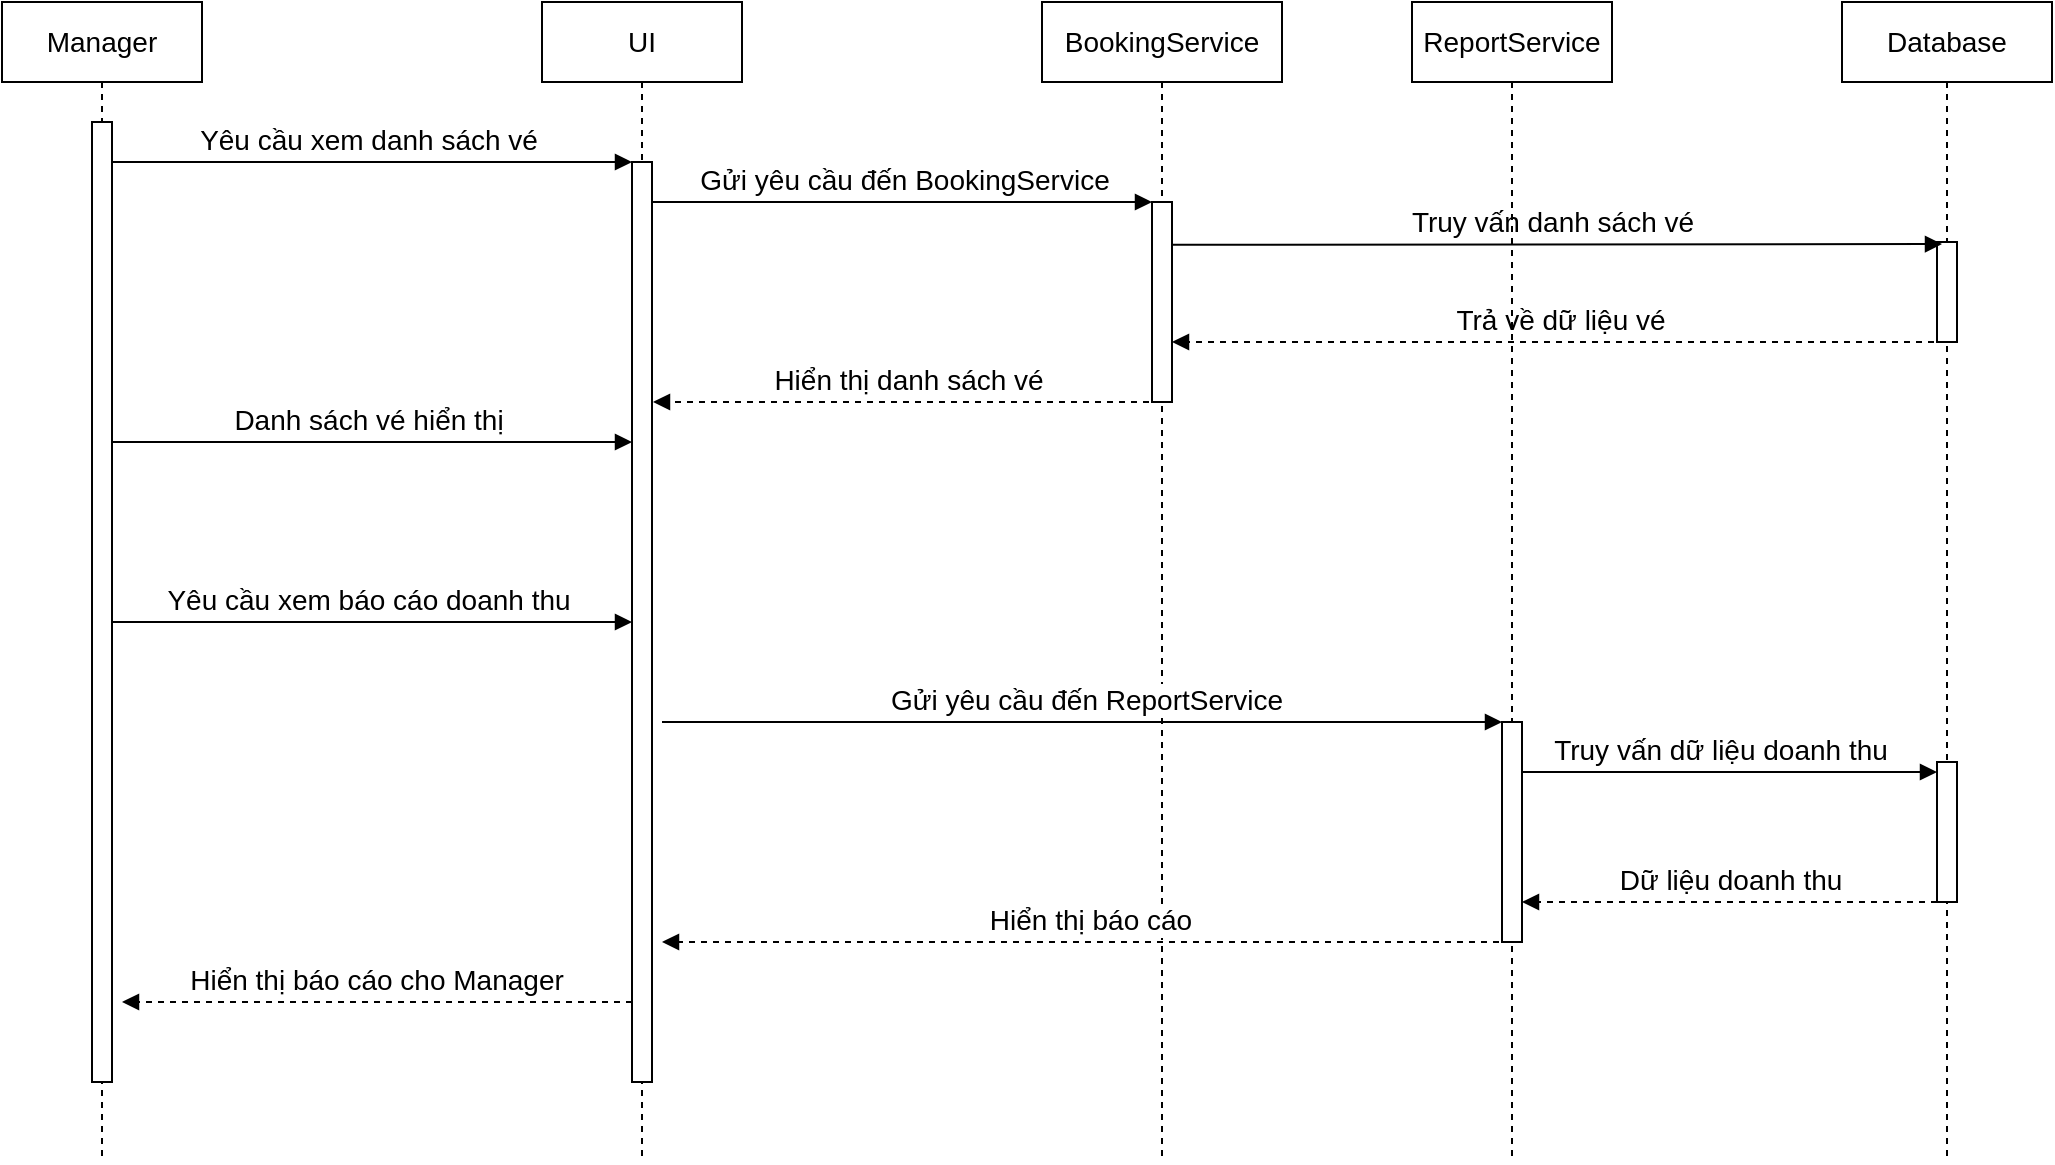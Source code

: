 <mxfile version="26.2.10">
  <diagram name="Trang-1" id="I32VFRBzhrjc_JWmPxNp">
    <mxGraphModel dx="1228" dy="661" grid="1" gridSize="10" guides="1" tooltips="1" connect="1" arrows="1" fold="1" page="1" pageScale="1" pageWidth="900" pageHeight="1600" math="0" shadow="0">
      <root>
        <mxCell id="0" />
        <mxCell id="1" parent="0" />
        <mxCell id="Zwo1GPo9tSrl7qFwVQ2A-1" value="BookingService" style="shape=umlLifeline;perimeter=lifelinePerimeter;whiteSpace=wrap;html=1;container=0;dropTarget=0;collapsible=0;recursiveResize=0;outlineConnect=0;portConstraint=eastwest;newEdgeStyle={&quot;edgeStyle&quot;:&quot;elbowEdgeStyle&quot;,&quot;elbow&quot;:&quot;vertical&quot;,&quot;curved&quot;:0,&quot;rounded&quot;:0};fontSize=14;" vertex="1" parent="1">
          <mxGeometry x="680" y="280" width="120" height="580" as="geometry" />
        </mxCell>
        <mxCell id="Zwo1GPo9tSrl7qFwVQ2A-2" value="Yêu cầu xem danh sách vé" style="html=1;verticalAlign=bottom;endArrow=block;edgeStyle=elbowEdgeStyle;elbow=vertical;curved=0;rounded=0;fontSize=14;" edge="1" parent="1" source="Zwo1GPo9tSrl7qFwVQ2A-23" target="Zwo1GPo9tSrl7qFwVQ2A-28">
          <mxGeometry relative="1" as="geometry">
            <mxPoint x="290" y="360" as="sourcePoint" />
            <Array as="points">
              <mxPoint x="375" y="360" />
            </Array>
            <mxPoint x="470" y="360" as="targetPoint" />
          </mxGeometry>
        </mxCell>
        <mxCell id="Zwo1GPo9tSrl7qFwVQ2A-3" value="Hiển thị danh sách vé" style="html=1;verticalAlign=bottom;endArrow=block;edgeStyle=elbowEdgeStyle;elbow=horizontal;curved=0;rounded=0;fontSize=14;dashed=1;" edge="1" parent="1" source="Zwo1GPo9tSrl7qFwVQ2A-1">
          <mxGeometry x="-0.004" relative="1" as="geometry">
            <mxPoint x="665" y="480" as="sourcePoint" />
            <Array as="points">
              <mxPoint x="575.5" y="480" />
            </Array>
            <mxPoint x="485.5" y="480" as="targetPoint" />
            <mxPoint as="offset" />
          </mxGeometry>
        </mxCell>
        <mxCell id="Zwo1GPo9tSrl7qFwVQ2A-4" value="Gửi yêu cầu đến BookingService" style="html=1;verticalAlign=bottom;endArrow=block;edgeStyle=elbowEdgeStyle;elbow=horizontal;curved=0;rounded=0;fontSize=14;" edge="1" parent="1" source="Zwo1GPo9tSrl7qFwVQ2A-28" target="Zwo1GPo9tSrl7qFwVQ2A-25">
          <mxGeometry x="0.006" relative="1" as="geometry">
            <mxPoint x="490" y="380" as="sourcePoint" />
            <Array as="points">
              <mxPoint x="575" y="380" />
            </Array>
            <mxPoint x="660" y="380" as="targetPoint" />
            <mxPoint as="offset" />
          </mxGeometry>
        </mxCell>
        <mxCell id="Zwo1GPo9tSrl7qFwVQ2A-5" value="Danh sách vé hiển thị" style="html=1;verticalAlign=bottom;endArrow=block;edgeStyle=elbowEdgeStyle;elbow=vertical;curved=0;rounded=0;fontSize=14;" edge="1" parent="1" source="Zwo1GPo9tSrl7qFwVQ2A-23">
          <mxGeometry x="0.004" relative="1" as="geometry">
            <mxPoint x="259.324" y="500" as="sourcePoint" />
            <Array as="points">
              <mxPoint x="375" y="500" />
            </Array>
            <mxPoint x="475" y="500" as="targetPoint" />
            <mxPoint as="offset" />
          </mxGeometry>
        </mxCell>
        <mxCell id="Zwo1GPo9tSrl7qFwVQ2A-13" value="Database" style="shape=umlLifeline;perimeter=lifelinePerimeter;whiteSpace=wrap;html=1;container=0;dropTarget=0;collapsible=0;recursiveResize=0;outlineConnect=0;portConstraint=eastwest;newEdgeStyle={&quot;edgeStyle&quot;:&quot;elbowEdgeStyle&quot;,&quot;elbow&quot;:&quot;vertical&quot;,&quot;curved&quot;:0,&quot;rounded&quot;:0};fontSize=14;" vertex="1" parent="1">
          <mxGeometry x="1080" y="280" width="105" height="580" as="geometry" />
        </mxCell>
        <mxCell id="Zwo1GPo9tSrl7qFwVQ2A-33" value="Trả về dữ liệu vé" style="html=1;verticalAlign=bottom;endArrow=block;edgeStyle=elbowEdgeStyle;elbow=horizontal;curved=0;rounded=0;fontSize=14;dashed=1;" edge="1" parent="Zwo1GPo9tSrl7qFwVQ2A-13">
          <mxGeometry x="-0.001" relative="1" as="geometry">
            <mxPoint x="52" y="170" as="sourcePoint" />
            <Array as="points">
              <mxPoint x="-64.32" y="170" />
            </Array>
            <mxPoint x="-334.996" y="170" as="targetPoint" />
            <mxPoint as="offset" />
          </mxGeometry>
        </mxCell>
        <mxCell id="Zwo1GPo9tSrl7qFwVQ2A-45" value="&lt;span style=&quot;color: rgba(0, 0, 0, 0); font-family: monospace; font-size: 0px; text-align: start;&quot;&gt;%3CmxGraphModel%3E%3Croot%3E%3CmxCell%20id%3D%220%22%2F%3E%3CmxCell%20id%3D%221%22%20parent%3D%220%22%2F%3E%3CmxCell%20id%3D%222%22%20value%3D%22Y%C3%AAu%20c%E1%BA%A7u%20xem%20danh%20s%C3%A1ch%20v%C3%A9%22%20style%3D%22html%3D1%3BverticalAlign%3Dbottom%3BendArrow%3Dblock%3BedgeStyle%3DelbowEdgeStyle%3Belbow%3Dvertical%3Bcurved%3D0%3Brounded%3D0%3BfontSize%3D14%3B%22%20edge%3D%221%22%20parent%3D%221%22%3E%3CmxGeometry%20relative%3D%221%22%20as%3D%22geometry%22%3E%3CmxPoint%20x%3D%22259%22%20y%3D%22360%22%20as%3D%22sourcePoint%22%2F%3E%3CArray%20as%3D%22points%22%3E%3CmxPoint%20x%3D%22375%22%20y%3D%22360%22%2F%3E%3C%2FArray%3E%3CmxPoint%20x%3D%22475%22%20y%3D%22360%22%20as%3D%22targetPoint%22%2F%3E%3C%2FmxGeometry%3E%3C%2FmxCell%3E%3CmxCell%20id%3D%223%22%20value%3D%22Hi%E1%BB%83n%20th%E1%BB%8B%20danh%20s%C3%A1ch%20v%C3%A9%22%20style%3D%22html%3D1%3BverticalAlign%3Dbottom%3BendArrow%3Dblock%3BedgeStyle%3DelbowEdgeStyle%3Belbow%3Dhorizontal%3Bcurved%3D0%3Brounded%3D0%3BfontSize%3D14%3Bdashed%3D1%3B%22%20edge%3D%221%22%20parent%3D%221%22%3E%3CmxGeometry%20x%3D%22-0.004%22%20relative%3D%221%22%20as%3D%22geometry%22%3E%3CmxPoint%20x%3D%22665%22%20y%3D%22480%22%20as%3D%22sourcePoint%22%2F%3E%3CArray%20as%3D%22points%22%3E%3CmxPoint%20x%3D%22575.5%22%20y%3D%22480%22%2F%3E%3C%2FArray%3E%3CmxPoint%20x%3D%22485.5%22%20y%3D%22480%22%20as%3D%22targetPoint%22%2F%3E%3CmxPoint%20as%3D%22offset%22%2F%3E%3C%2FmxGeometry%3E%3C%2FmxCell%3E%3CmxCell%20id%3D%224%22%20value%3D%22G%E1%BB%ADi%20y%C3%AAu%20c%E1%BA%A7u%20%C4%91%E1%BA%BFn%20BookingService%22%20style%3D%22html%3D1%3BverticalAlign%3Dbottom%3BendArrow%3Dblock%3BedgeStyle%3DelbowEdgeStyle%3Belbow%3Dhorizontal%3Bcurved%3D0%3Brounded%3D0%3BfontSize%3D14%3B%22%20edge%3D%221%22%20target%3D%227%22%20parent%3D%221%22%3E%3CmxGeometry%20x%3D%220.006%22%20relative%3D%221%22%20as%3D%22geometry%22%3E%3CmxPoint%20x%3D%22485%22%20y%3D%22380%22%20as%3D%22sourcePoint%22%2F%3E%3CArray%20as%3D%22points%22%3E%3CmxPoint%20x%3D%22575%22%20y%3D%22380%22%2F%3E%3C%2FArray%3E%3CmxPoint%20x%3D%22660%22%20y%3D%22380%22%20as%3D%22targetPoint%22%2F%3E%3CmxPoint%20as%3D%22offset%22%2F%3E%3C%2FmxGeometry%3E%3C%2FmxCell%3E%3CmxCell%20id%3D%225%22%20value%3D%22Danh%20s%C3%A1ch%20v%C3%A9%20hi%E1%BB%83n%20th%E1%BB%8B%22%20style%3D%22html%3D1%3BverticalAlign%3Dbottom%3BendArrow%3Dblock%3BedgeStyle%3DelbowEdgeStyle%3Belbow%3Dvertical%3Bcurved%3D0%3Brounded%3D0%3BfontSize%3D14%3B%22%20edge%3D%221%22%20parent%3D%221%22%3E%3CmxGeometry%20x%3D%220.004%22%20relative%3D%221%22%20as%3D%22geometry%22%3E%3CmxPoint%20x%3D%22259.324%22%20y%3D%22500%22%20as%3D%22sourcePoint%22%2F%3E%3CArray%20as%3D%22points%22%3E%3CmxPoint%20x%3D%22375%22%20y%3D%22500%22%2F%3E%3C%2FArray%3E%3CmxPoint%20x%3D%22475%22%20y%3D%22500%22%20as%3D%22targetPoint%22%2F%3E%3CmxPoint%20as%3D%22offset%22%2F%3E%3C%2FmxGeometry%3E%3C%2FmxCell%3E%3CmxCell%20id%3D%226%22%20value%3D%22%22%20style%3D%22html%3D1%3Bpoints%3D%5B%5D%3Bperimeter%3DorthogonalPerimeter%3BoutlineConnect%3D0%3BtargetShapes%3DumlLifeline%3BportConstraint%3Deastwest%3BnewEdgeStyle%3D%7B%26quot%3BedgeStyle%26quot%3B%3A%26quot%3BelbowEdgeStyle%26quot%3B%2C%26quot%3Belbow%26quot%3B%3A%26quot%3Bvertical%26quot%3B%2C%26quot%3Bcurved%26quot%3B%3A0%2C%26quot%3Brounded%26quot%3B%3A0%7D%3B%22%20vertex%3D%221%22%20parent%3D%221%22%3E%3CmxGeometry%20x%3D%22840%22%20y%3D%22500%22%20width%3D%2210%22%20height%3D%2250%22%20as%3D%22geometry%22%2F%3E%3C%2FmxCell%3E%3CmxCell%20id%3D%227%22%20value%3D%22%22%20style%3D%22html%3D1%3Bpoints%3D%5B%5D%3Bperimeter%3DorthogonalPerimeter%3BoutlineConnect%3D0%3BtargetShapes%3DumlLifeline%3BportConstraint%3Deastwest%3BnewEdgeStyle%3D%7B%26quot%3BedgeStyle%26quot%3B%3A%26quot%3BelbowEdgeStyle%26quot%3B%2C%26quot%3Belbow%26quot%3B%3A%26quot%3Bvertical%26quot%3B%2C%26quot%3Bcurved%26quot%3B%3A0%2C%26quot%3Brounded%26quot%3B%3A0%7D%3B%22%20vertex%3D%221%22%20parent%3D%221%22%3E%3CmxGeometry%20x%3D%22665%22%20y%3D%22380%22%20width%3D%2210%22%20height%3D%2270%22%20as%3D%22geometry%22%2F%3E%3C%2FmxCell%3E%3CmxCell%20id%3D%228%22%20value%3D%22Truy%20v%E1%BA%A5n%20danh%20s%C3%A1ch%20v%C3%A9%22%20style%3D%22html%3D1%3BverticalAlign%3Dbottom%3BendArrow%3Dblock%3BedgeStyle%3DelbowEdgeStyle%3Belbow%3Dvertical%3Bcurved%3D0%3Brounded%3D0%3BfontSize%3D14%3B%22%20edge%3D%221%22%20parent%3D%221%22%3E%3CmxGeometry%20x%3D%220.001%22%20relative%3D%221%22%20as%3D%22geometry%22%3E%3CmxPoint%20x%3D%22684%22%20y%3D%22395%22%20as%3D%22sourcePoint%22%2F%3E%3CArray%20as%3D%22points%22%3E%3CmxPoint%20x%3D%22800%22%20y%3D%22395%22%2F%3E%3C%2FArray%3E%3CmxPoint%20x%3D%221027%22%20y%3D%22395%22%20as%3D%22targetPoint%22%2F%3E%3CmxPoint%20as%3D%22offset%22%2F%3E%3C%2FmxGeometry%3E%3C%2FmxCell%3E%3CmxCell%20id%3D%229%22%20value%3D%22Tr%E1%BA%A3%20v%E1%BB%81%20d%E1%BB%AF%20li%E1%BB%87u%20v%C3%A9%22%20style%3D%22html%3D1%3BverticalAlign%3Dbottom%3BendArrow%3Dblock%3BedgeStyle%3DelbowEdgeStyle%3Belbow%3Dhorizontal%3Bcurved%3D0%3Brounded%3D0%3BfontSize%3D14%3Bdashed%3D1%3B%22%20edge%3D%221%22%20parent%3D%221%22%3E%3CmxGeometry%20x%3D%22-0.001%22%20relative%3D%221%22%20as%3D%22geometry%22%3E%3CmxPoint%20x%3D%221029.5%22%20y%3D%22460%22%20as%3D%22sourcePoint%22%2F%3E%3CArray%20as%3D%22points%22%3E%3CmxPoint%20x%3D%22940%22%20y%3D%22460%22%2F%3E%3C%2FArray%3E%3CmxPoint%20x%3D%22669%22%20y%3D%22460%22%20as%3D%22targetPoint%22%2F%3E%3CmxPoint%20as%3D%22offset%22%2F%3E%3C%2FmxGeometry%3E%3C%2FmxCell%3E%3C%2Froot%3E%3C%2FmxGraphModel%3E&lt;/span&gt;" style="html=1;points=[];perimeter=orthogonalPerimeter;outlineConnect=0;targetShapes=umlLifeline;portConstraint=eastwest;newEdgeStyle={&quot;edgeStyle&quot;:&quot;elbowEdgeStyle&quot;,&quot;elbow&quot;:&quot;vertical&quot;,&quot;curved&quot;:0,&quot;rounded&quot;:0};" vertex="1" parent="Zwo1GPo9tSrl7qFwVQ2A-13">
          <mxGeometry x="47.5" y="120" width="10" height="50" as="geometry" />
        </mxCell>
        <mxCell id="Zwo1GPo9tSrl7qFwVQ2A-47" value="&lt;span style=&quot;color: rgba(0, 0, 0, 0); font-family: monospace; font-size: 0px; text-align: start;&quot;&gt;%3CmxGraphModel%3E%3Croot%3E%3CmxCell%20id%3D%220%22%2F%3E%3CmxCell%20id%3D%221%22%20parent%3D%220%22%2F%3E%3CmxCell%20id%3D%222%22%20value%3D%22Y%C3%AAu%20c%E1%BA%A7u%20xem%20danh%20s%C3%A1ch%20v%C3%A9%22%20style%3D%22html%3D1%3BverticalAlign%3Dbottom%3BendArrow%3Dblock%3BedgeStyle%3DelbowEdgeStyle%3Belbow%3Dvertical%3Bcurved%3D0%3Brounded%3D0%3BfontSize%3D14%3B%22%20edge%3D%221%22%20parent%3D%221%22%3E%3CmxGeometry%20relative%3D%221%22%20as%3D%22geometry%22%3E%3CmxPoint%20x%3D%22259%22%20y%3D%22360%22%20as%3D%22sourcePoint%22%2F%3E%3CArray%20as%3D%22points%22%3E%3CmxPoint%20x%3D%22375%22%20y%3D%22360%22%2F%3E%3C%2FArray%3E%3CmxPoint%20x%3D%22475%22%20y%3D%22360%22%20as%3D%22targetPoint%22%2F%3E%3C%2FmxGeometry%3E%3C%2FmxCell%3E%3CmxCell%20id%3D%223%22%20value%3D%22Hi%E1%BB%83n%20th%E1%BB%8B%20danh%20s%C3%A1ch%20v%C3%A9%22%20style%3D%22html%3D1%3BverticalAlign%3Dbottom%3BendArrow%3Dblock%3BedgeStyle%3DelbowEdgeStyle%3Belbow%3Dhorizontal%3Bcurved%3D0%3Brounded%3D0%3BfontSize%3D14%3Bdashed%3D1%3B%22%20edge%3D%221%22%20parent%3D%221%22%3E%3CmxGeometry%20x%3D%22-0.004%22%20relative%3D%221%22%20as%3D%22geometry%22%3E%3CmxPoint%20x%3D%22665%22%20y%3D%22480%22%20as%3D%22sourcePoint%22%2F%3E%3CArray%20as%3D%22points%22%3E%3CmxPoint%20x%3D%22575.5%22%20y%3D%22480%22%2F%3E%3C%2FArray%3E%3CmxPoint%20x%3D%22485.5%22%20y%3D%22480%22%20as%3D%22targetPoint%22%2F%3E%3CmxPoint%20as%3D%22offset%22%2F%3E%3C%2FmxGeometry%3E%3C%2FmxCell%3E%3CmxCell%20id%3D%224%22%20value%3D%22G%E1%BB%ADi%20y%C3%AAu%20c%E1%BA%A7u%20%C4%91%E1%BA%BFn%20BookingService%22%20style%3D%22html%3D1%3BverticalAlign%3Dbottom%3BendArrow%3Dblock%3BedgeStyle%3DelbowEdgeStyle%3Belbow%3Dhorizontal%3Bcurved%3D0%3Brounded%3D0%3BfontSize%3D14%3B%22%20edge%3D%221%22%20target%3D%227%22%20parent%3D%221%22%3E%3CmxGeometry%20x%3D%220.006%22%20relative%3D%221%22%20as%3D%22geometry%22%3E%3CmxPoint%20x%3D%22485%22%20y%3D%22380%22%20as%3D%22sourcePoint%22%2F%3E%3CArray%20as%3D%22points%22%3E%3CmxPoint%20x%3D%22575%22%20y%3D%22380%22%2F%3E%3C%2FArray%3E%3CmxPoint%20x%3D%22660%22%20y%3D%22380%22%20as%3D%22targetPoint%22%2F%3E%3CmxPoint%20as%3D%22offset%22%2F%3E%3C%2FmxGeometry%3E%3C%2FmxCell%3E%3CmxCell%20id%3D%225%22%20value%3D%22Danh%20s%C3%A1ch%20v%C3%A9%20hi%E1%BB%83n%20th%E1%BB%8B%22%20style%3D%22html%3D1%3BverticalAlign%3Dbottom%3BendArrow%3Dblock%3BedgeStyle%3DelbowEdgeStyle%3Belbow%3Dvertical%3Bcurved%3D0%3Brounded%3D0%3BfontSize%3D14%3B%22%20edge%3D%221%22%20parent%3D%221%22%3E%3CmxGeometry%20x%3D%220.004%22%20relative%3D%221%22%20as%3D%22geometry%22%3E%3CmxPoint%20x%3D%22259.324%22%20y%3D%22500%22%20as%3D%22sourcePoint%22%2F%3E%3CArray%20as%3D%22points%22%3E%3CmxPoint%20x%3D%22375%22%20y%3D%22500%22%2F%3E%3C%2FArray%3E%3CmxPoint%20x%3D%22475%22%20y%3D%22500%22%20as%3D%22targetPoint%22%2F%3E%3CmxPoint%20as%3D%22offset%22%2F%3E%3C%2FmxGeometry%3E%3C%2FmxCell%3E%3CmxCell%20id%3D%226%22%20value%3D%22%22%20style%3D%22html%3D1%3Bpoints%3D%5B%5D%3Bperimeter%3DorthogonalPerimeter%3BoutlineConnect%3D0%3BtargetShapes%3DumlLifeline%3BportConstraint%3Deastwest%3BnewEdgeStyle%3D%7B%26quot%3BedgeStyle%26quot%3B%3A%26quot%3BelbowEdgeStyle%26quot%3B%2C%26quot%3Belbow%26quot%3B%3A%26quot%3Bvertical%26quot%3B%2C%26quot%3Bcurved%26quot%3B%3A0%2C%26quot%3Brounded%26quot%3B%3A0%7D%3B%22%20vertex%3D%221%22%20parent%3D%221%22%3E%3CmxGeometry%20x%3D%22840%22%20y%3D%22500%22%20width%3D%2210%22%20height%3D%2250%22%20as%3D%22geometry%22%2F%3E%3C%2FmxCell%3E%3CmxCell%20id%3D%227%22%20value%3D%22%22%20style%3D%22html%3D1%3Bpoints%3D%5B%5D%3Bperimeter%3DorthogonalPerimeter%3BoutlineConnect%3D0%3BtargetShapes%3DumlLifeline%3BportConstraint%3Deastwest%3BnewEdgeStyle%3D%7B%26quot%3BedgeStyle%26quot%3B%3A%26quot%3BelbowEdgeStyle%26quot%3B%2C%26quot%3Belbow%26quot%3B%3A%26quot%3Bvertical%26quot%3B%2C%26quot%3Bcurved%26quot%3B%3A0%2C%26quot%3Brounded%26quot%3B%3A0%7D%3B%22%20vertex%3D%221%22%20parent%3D%221%22%3E%3CmxGeometry%20x%3D%22665%22%20y%3D%22380%22%20width%3D%2210%22%20height%3D%2270%22%20as%3D%22geometry%22%2F%3E%3C%2FmxCell%3E%3CmxCell%20id%3D%228%22%20value%3D%22Truy%20v%E1%BA%A5n%20danh%20s%C3%A1ch%20v%C3%A9%22%20style%3D%22html%3D1%3BverticalAlign%3Dbottom%3BendArrow%3Dblock%3BedgeStyle%3DelbowEdgeStyle%3Belbow%3Dvertical%3Bcurved%3D0%3Brounded%3D0%3BfontSize%3D14%3B%22%20edge%3D%221%22%20parent%3D%221%22%3E%3CmxGeometry%20x%3D%220.001%22%20relative%3D%221%22%20as%3D%22geometry%22%3E%3CmxPoint%20x%3D%22684%22%20y%3D%22395%22%20as%3D%22sourcePoint%22%2F%3E%3CArray%20as%3D%22points%22%3E%3CmxPoint%20x%3D%22800%22%20y%3D%22395%22%2F%3E%3C%2FArray%3E%3CmxPoint%20x%3D%221027%22%20y%3D%22395%22%20as%3D%22targetPoint%22%2F%3E%3CmxPoint%20as%3D%22offset%22%2F%3E%3C%2FmxGeometry%3E%3C%2FmxCell%3E%3CmxCell%20id%3D%229%22%20value%3D%22Tr%E1%BA%A3%20v%E1%BB%81%20d%E1%BB%AF%20li%E1%BB%87u%20v%C3%A9%22%20style%3D%22html%3D1%3BverticalAlign%3Dbottom%3BendArrow%3Dblock%3BedgeStyle%3DelbowEdgeStyle%3Belbow%3Dhorizontal%3Bcurved%3D0%3Brounded%3D0%3BfontSize%3D14%3Bdashed%3D1%3B%22%20edge%3D%221%22%20parent%3D%221%22%3E%3CmxGeometry%20x%3D%22-0.001%22%20relative%3D%221%22%20as%3D%22geometry%22%3E%3CmxPoint%20x%3D%221029.5%22%20y%3D%22460%22%20as%3D%22sourcePoint%22%2F%3E%3CArray%20as%3D%22points%22%3E%3CmxPoint%20x%3D%22940%22%20y%3D%22460%22%2F%3E%3C%2FArray%3E%3CmxPoint%20x%3D%22669%22%20y%3D%22460%22%20as%3D%22targetPoint%22%2F%3E%3CmxPoint%20as%3D%22offset%22%2F%3E%3C%2FmxGeometry%3E%3C%2FmxCell%3E%3C%2Froot%3E%3C%2FmxGraphModel%3E&lt;/span&gt;" style="html=1;points=[];perimeter=orthogonalPerimeter;outlineConnect=0;targetShapes=umlLifeline;portConstraint=eastwest;newEdgeStyle={&quot;edgeStyle&quot;:&quot;elbowEdgeStyle&quot;,&quot;elbow&quot;:&quot;vertical&quot;,&quot;curved&quot;:0,&quot;rounded&quot;:0};" vertex="1" parent="Zwo1GPo9tSrl7qFwVQ2A-13">
          <mxGeometry x="47.5" y="380" width="10" height="70" as="geometry" />
        </mxCell>
        <mxCell id="Zwo1GPo9tSrl7qFwVQ2A-27" value="UI" style="shape=umlLifeline;perimeter=lifelinePerimeter;whiteSpace=wrap;html=1;container=0;dropTarget=0;collapsible=0;recursiveResize=0;outlineConnect=0;portConstraint=eastwest;newEdgeStyle={&quot;edgeStyle&quot;:&quot;elbowEdgeStyle&quot;,&quot;elbow&quot;:&quot;vertical&quot;,&quot;curved&quot;:0,&quot;rounded&quot;:0};fontSize=14;" vertex="1" parent="1">
          <mxGeometry x="430" y="280" width="100" height="580" as="geometry" />
        </mxCell>
        <mxCell id="Zwo1GPo9tSrl7qFwVQ2A-28" value="" style="html=1;points=[];perimeter=orthogonalPerimeter;outlineConnect=0;targetShapes=umlLifeline;portConstraint=eastwest;newEdgeStyle={&quot;edgeStyle&quot;:&quot;elbowEdgeStyle&quot;,&quot;elbow&quot;:&quot;vertical&quot;,&quot;curved&quot;:0,&quot;rounded&quot;:0};" vertex="1" parent="Zwo1GPo9tSrl7qFwVQ2A-27">
          <mxGeometry x="45" y="80" width="10" height="460" as="geometry" />
        </mxCell>
        <mxCell id="Zwo1GPo9tSrl7qFwVQ2A-32" value="Truy vấn danh sách vé" style="html=1;verticalAlign=bottom;endArrow=block;edgeStyle=elbowEdgeStyle;elbow=vertical;curved=0;rounded=0;fontSize=14;exitX=0.5;exitY=0.214;exitDx=0;exitDy=0;exitPerimeter=0;entryX=0.25;entryY=0.02;entryDx=0;entryDy=0;entryPerimeter=0;" edge="1" parent="1" source="Zwo1GPo9tSrl7qFwVQ2A-25" target="Zwo1GPo9tSrl7qFwVQ2A-45">
          <mxGeometry x="0.002" relative="1" as="geometry">
            <mxPoint x="754" y="395" as="sourcePoint" />
            <Array as="points" />
            <mxPoint x="1120" y="401" as="targetPoint" />
            <mxPoint as="offset" />
          </mxGeometry>
        </mxCell>
        <mxCell id="Zwo1GPo9tSrl7qFwVQ2A-34" value="Yêu cầu xem báo cáo doanh thu" style="html=1;verticalAlign=bottom;endArrow=block;edgeStyle=elbowEdgeStyle;elbow=vertical;curved=0;rounded=0;fontSize=14;" edge="1" parent="1" source="Zwo1GPo9tSrl7qFwVQ2A-23" target="Zwo1GPo9tSrl7qFwVQ2A-28">
          <mxGeometry relative="1" as="geometry">
            <mxPoint x="270" y="630" as="sourcePoint" />
            <Array as="points" />
            <mxPoint x="460" y="630" as="targetPoint" />
          </mxGeometry>
        </mxCell>
        <mxCell id="Zwo1GPo9tSrl7qFwVQ2A-35" value="Hiển thị báo cáo" style="html=1;verticalAlign=bottom;endArrow=block;edgeStyle=elbowEdgeStyle;elbow=horizontal;curved=0;rounded=0;fontSize=14;dashed=1;" edge="1" parent="1" source="Zwo1GPo9tSrl7qFwVQ2A-7">
          <mxGeometry x="-0.008" relative="1" as="geometry">
            <mxPoint x="676" y="750" as="sourcePoint" />
            <Array as="points">
              <mxPoint x="586.5" y="750" />
            </Array>
            <mxPoint x="490" y="750" as="targetPoint" />
            <mxPoint as="offset" />
          </mxGeometry>
        </mxCell>
        <mxCell id="Zwo1GPo9tSrl7qFwVQ2A-36" value="Gửi yêu cầu đến ReportService" style="html=1;verticalAlign=bottom;endArrow=block;edgeStyle=elbowEdgeStyle;elbow=horizontal;curved=0;rounded=0;fontSize=14;" edge="1" parent="1">
          <mxGeometry x="0.006" relative="1" as="geometry">
            <mxPoint x="490" y="640" as="sourcePoint" />
            <Array as="points">
              <mxPoint x="586" y="640" />
            </Array>
            <mxPoint x="910" y="640" as="targetPoint" />
            <mxPoint as="offset" />
          </mxGeometry>
        </mxCell>
        <mxCell id="Zwo1GPo9tSrl7qFwVQ2A-37" value="Hiển thị báo cáo cho Manager" style="html=1;verticalAlign=bottom;endArrow=block;edgeStyle=elbowEdgeStyle;elbow=vertical;curved=0;rounded=0;fontSize=14;dashed=1;" edge="1" parent="1">
          <mxGeometry x="0.004" relative="1" as="geometry">
            <mxPoint x="475" y="780" as="sourcePoint" />
            <Array as="points">
              <mxPoint x="386" y="780" />
            </Array>
            <mxPoint x="220" y="780" as="targetPoint" />
            <mxPoint as="offset" />
          </mxGeometry>
        </mxCell>
        <mxCell id="Zwo1GPo9tSrl7qFwVQ2A-40" value="Truy vấn dữ liệu doanh thu" style="html=1;verticalAlign=bottom;endArrow=block;edgeStyle=elbowEdgeStyle;elbow=vertical;curved=0;rounded=0;fontSize=14;" edge="1" parent="1" target="Zwo1GPo9tSrl7qFwVQ2A-47">
          <mxGeometry x="0.002" relative="1" as="geometry">
            <mxPoint x="910" y="665" as="sourcePoint" />
            <Array as="points" />
            <mxPoint x="1108" y="665" as="targetPoint" />
            <mxPoint as="offset" />
          </mxGeometry>
        </mxCell>
        <mxCell id="Zwo1GPo9tSrl7qFwVQ2A-41" value="Dữ liệu doanh thu" style="html=1;verticalAlign=bottom;endArrow=block;edgeStyle=elbowEdgeStyle;elbow=horizontal;curved=0;rounded=0;fontSize=14;dashed=1;" edge="1" parent="1" source="Zwo1GPo9tSrl7qFwVQ2A-47">
          <mxGeometry x="-0.001" relative="1" as="geometry">
            <mxPoint x="1110.5" y="730" as="sourcePoint" />
            <Array as="points">
              <mxPoint x="1021" y="730" />
            </Array>
            <mxPoint x="920" y="730" as="targetPoint" />
            <mxPoint as="offset" />
          </mxGeometry>
        </mxCell>
        <mxCell id="Zwo1GPo9tSrl7qFwVQ2A-23" value="Manager" style="shape=umlLifeline;perimeter=lifelinePerimeter;whiteSpace=wrap;html=1;container=0;dropTarget=0;collapsible=0;recursiveResize=0;outlineConnect=0;portConstraint=eastwest;newEdgeStyle={&quot;edgeStyle&quot;:&quot;elbowEdgeStyle&quot;,&quot;elbow&quot;:&quot;vertical&quot;,&quot;curved&quot;:0,&quot;rounded&quot;:0};fontSize=14;" vertex="1" parent="1">
          <mxGeometry x="160" y="280" width="100" height="580" as="geometry" />
        </mxCell>
        <mxCell id="Zwo1GPo9tSrl7qFwVQ2A-24" value="" style="html=1;points=[];perimeter=orthogonalPerimeter;outlineConnect=0;targetShapes=umlLifeline;portConstraint=eastwest;newEdgeStyle={&quot;edgeStyle&quot;:&quot;elbowEdgeStyle&quot;,&quot;elbow&quot;:&quot;vertical&quot;,&quot;curved&quot;:0,&quot;rounded&quot;:0};" vertex="1" parent="Zwo1GPo9tSrl7qFwVQ2A-23">
          <mxGeometry x="45" y="60" width="10" height="480" as="geometry" />
        </mxCell>
        <mxCell id="Zwo1GPo9tSrl7qFwVQ2A-25" value="&lt;span style=&quot;color: rgba(0, 0, 0, 0); font-family: monospace; font-size: 0px; text-align: start;&quot;&gt;%3CmxGraphModel%3E%3Croot%3E%3CmxCell%20id%3D%220%22%2F%3E%3CmxCell%20id%3D%221%22%20parent%3D%220%22%2F%3E%3CmxCell%20id%3D%222%22%20value%3D%22Y%C3%AAu%20c%E1%BA%A7u%20xem%20danh%20s%C3%A1ch%20v%C3%A9%22%20style%3D%22html%3D1%3BverticalAlign%3Dbottom%3BendArrow%3Dblock%3BedgeStyle%3DelbowEdgeStyle%3Belbow%3Dvertical%3Bcurved%3D0%3Brounded%3D0%3BfontSize%3D14%3B%22%20edge%3D%221%22%20parent%3D%221%22%3E%3CmxGeometry%20relative%3D%221%22%20as%3D%22geometry%22%3E%3CmxPoint%20x%3D%22259%22%20y%3D%22360%22%20as%3D%22sourcePoint%22%2F%3E%3CArray%20as%3D%22points%22%3E%3CmxPoint%20x%3D%22375%22%20y%3D%22360%22%2F%3E%3C%2FArray%3E%3CmxPoint%20x%3D%22475%22%20y%3D%22360%22%20as%3D%22targetPoint%22%2F%3E%3C%2FmxGeometry%3E%3C%2FmxCell%3E%3CmxCell%20id%3D%223%22%20value%3D%22Hi%E1%BB%83n%20th%E1%BB%8B%20danh%20s%C3%A1ch%20v%C3%A9%22%20style%3D%22html%3D1%3BverticalAlign%3Dbottom%3BendArrow%3Dblock%3BedgeStyle%3DelbowEdgeStyle%3Belbow%3Dhorizontal%3Bcurved%3D0%3Brounded%3D0%3BfontSize%3D14%3Bdashed%3D1%3B%22%20edge%3D%221%22%20parent%3D%221%22%3E%3CmxGeometry%20x%3D%22-0.004%22%20relative%3D%221%22%20as%3D%22geometry%22%3E%3CmxPoint%20x%3D%22665%22%20y%3D%22480%22%20as%3D%22sourcePoint%22%2F%3E%3CArray%20as%3D%22points%22%3E%3CmxPoint%20x%3D%22575.5%22%20y%3D%22480%22%2F%3E%3C%2FArray%3E%3CmxPoint%20x%3D%22485.5%22%20y%3D%22480%22%20as%3D%22targetPoint%22%2F%3E%3CmxPoint%20as%3D%22offset%22%2F%3E%3C%2FmxGeometry%3E%3C%2FmxCell%3E%3CmxCell%20id%3D%224%22%20value%3D%22G%E1%BB%ADi%20y%C3%AAu%20c%E1%BA%A7u%20%C4%91%E1%BA%BFn%20BookingService%22%20style%3D%22html%3D1%3BverticalAlign%3Dbottom%3BendArrow%3Dblock%3BedgeStyle%3DelbowEdgeStyle%3Belbow%3Dhorizontal%3Bcurved%3D0%3Brounded%3D0%3BfontSize%3D14%3B%22%20edge%3D%221%22%20target%3D%227%22%20parent%3D%221%22%3E%3CmxGeometry%20x%3D%220.006%22%20relative%3D%221%22%20as%3D%22geometry%22%3E%3CmxPoint%20x%3D%22485%22%20y%3D%22380%22%20as%3D%22sourcePoint%22%2F%3E%3CArray%20as%3D%22points%22%3E%3CmxPoint%20x%3D%22575%22%20y%3D%22380%22%2F%3E%3C%2FArray%3E%3CmxPoint%20x%3D%22660%22%20y%3D%22380%22%20as%3D%22targetPoint%22%2F%3E%3CmxPoint%20as%3D%22offset%22%2F%3E%3C%2FmxGeometry%3E%3C%2FmxCell%3E%3CmxCell%20id%3D%225%22%20value%3D%22Danh%20s%C3%A1ch%20v%C3%A9%20hi%E1%BB%83n%20th%E1%BB%8B%22%20style%3D%22html%3D1%3BverticalAlign%3Dbottom%3BendArrow%3Dblock%3BedgeStyle%3DelbowEdgeStyle%3Belbow%3Dvertical%3Bcurved%3D0%3Brounded%3D0%3BfontSize%3D14%3B%22%20edge%3D%221%22%20parent%3D%221%22%3E%3CmxGeometry%20x%3D%220.004%22%20relative%3D%221%22%20as%3D%22geometry%22%3E%3CmxPoint%20x%3D%22259.324%22%20y%3D%22500%22%20as%3D%22sourcePoint%22%2F%3E%3CArray%20as%3D%22points%22%3E%3CmxPoint%20x%3D%22375%22%20y%3D%22500%22%2F%3E%3C%2FArray%3E%3CmxPoint%20x%3D%22475%22%20y%3D%22500%22%20as%3D%22targetPoint%22%2F%3E%3CmxPoint%20as%3D%22offset%22%2F%3E%3C%2FmxGeometry%3E%3C%2FmxCell%3E%3CmxCell%20id%3D%226%22%20value%3D%22%22%20style%3D%22html%3D1%3Bpoints%3D%5B%5D%3Bperimeter%3DorthogonalPerimeter%3BoutlineConnect%3D0%3BtargetShapes%3DumlLifeline%3BportConstraint%3Deastwest%3BnewEdgeStyle%3D%7B%26quot%3BedgeStyle%26quot%3B%3A%26quot%3BelbowEdgeStyle%26quot%3B%2C%26quot%3Belbow%26quot%3B%3A%26quot%3Bvertical%26quot%3B%2C%26quot%3Bcurved%26quot%3B%3A0%2C%26quot%3Brounded%26quot%3B%3A0%7D%3B%22%20vertex%3D%221%22%20parent%3D%221%22%3E%3CmxGeometry%20x%3D%22840%22%20y%3D%22500%22%20width%3D%2210%22%20height%3D%2250%22%20as%3D%22geometry%22%2F%3E%3C%2FmxCell%3E%3CmxCell%20id%3D%227%22%20value%3D%22%22%20style%3D%22html%3D1%3Bpoints%3D%5B%5D%3Bperimeter%3DorthogonalPerimeter%3BoutlineConnect%3D0%3BtargetShapes%3DumlLifeline%3BportConstraint%3Deastwest%3BnewEdgeStyle%3D%7B%26quot%3BedgeStyle%26quot%3B%3A%26quot%3BelbowEdgeStyle%26quot%3B%2C%26quot%3Belbow%26quot%3B%3A%26quot%3Bvertical%26quot%3B%2C%26quot%3Bcurved%26quot%3B%3A0%2C%26quot%3Brounded%26quot%3B%3A0%7D%3B%22%20vertex%3D%221%22%20parent%3D%221%22%3E%3CmxGeometry%20x%3D%22665%22%20y%3D%22380%22%20width%3D%2210%22%20height%3D%2270%22%20as%3D%22geometry%22%2F%3E%3C%2FmxCell%3E%3CmxCell%20id%3D%228%22%20value%3D%22Truy%20v%E1%BA%A5n%20danh%20s%C3%A1ch%20v%C3%A9%22%20style%3D%22html%3D1%3BverticalAlign%3Dbottom%3BendArrow%3Dblock%3BedgeStyle%3DelbowEdgeStyle%3Belbow%3Dvertical%3Bcurved%3D0%3Brounded%3D0%3BfontSize%3D14%3B%22%20edge%3D%221%22%20parent%3D%221%22%3E%3CmxGeometry%20x%3D%220.001%22%20relative%3D%221%22%20as%3D%22geometry%22%3E%3CmxPoint%20x%3D%22684%22%20y%3D%22395%22%20as%3D%22sourcePoint%22%2F%3E%3CArray%20as%3D%22points%22%3E%3CmxPoint%20x%3D%22800%22%20y%3D%22395%22%2F%3E%3C%2FArray%3E%3CmxPoint%20x%3D%221027%22%20y%3D%22395%22%20as%3D%22targetPoint%22%2F%3E%3CmxPoint%20as%3D%22offset%22%2F%3E%3C%2FmxGeometry%3E%3C%2FmxCell%3E%3CmxCell%20id%3D%229%22%20value%3D%22Tr%E1%BA%A3%20v%E1%BB%81%20d%E1%BB%AF%20li%E1%BB%87u%20v%C3%A9%22%20style%3D%22html%3D1%3BverticalAlign%3Dbottom%3BendArrow%3Dblock%3BedgeStyle%3DelbowEdgeStyle%3Belbow%3Dhorizontal%3Bcurved%3D0%3Brounded%3D0%3BfontSize%3D14%3Bdashed%3D1%3B%22%20edge%3D%221%22%20parent%3D%221%22%3E%3CmxGeometry%20x%3D%22-0.001%22%20relative%3D%221%22%20as%3D%22geometry%22%3E%3CmxPoint%20x%3D%221029.5%22%20y%3D%22460%22%20as%3D%22sourcePoint%22%2F%3E%3CArray%20as%3D%22points%22%3E%3CmxPoint%20x%3D%22940%22%20y%3D%22460%22%2F%3E%3C%2FArray%3E%3CmxPoint%20x%3D%22669%22%20y%3D%22460%22%20as%3D%22targetPoint%22%2F%3E%3CmxPoint%20as%3D%22offset%22%2F%3E%3C%2FmxGeometry%3E%3C%2FmxCell%3E%3C%2Froot%3E%3C%2FmxGraphModel%3E&lt;/span&gt;" style="html=1;points=[];perimeter=orthogonalPerimeter;outlineConnect=0;targetShapes=umlLifeline;portConstraint=eastwest;newEdgeStyle={&quot;edgeStyle&quot;:&quot;elbowEdgeStyle&quot;,&quot;elbow&quot;:&quot;vertical&quot;,&quot;curved&quot;:0,&quot;rounded&quot;:0};" vertex="1" parent="1">
          <mxGeometry x="735" y="380" width="10" height="100" as="geometry" />
        </mxCell>
        <mxCell id="Zwo1GPo9tSrl7qFwVQ2A-7" value="ReportService" style="shape=umlLifeline;perimeter=lifelinePerimeter;whiteSpace=wrap;html=1;container=0;dropTarget=0;collapsible=0;recursiveResize=0;outlineConnect=0;portConstraint=eastwest;newEdgeStyle={&quot;edgeStyle&quot;:&quot;elbowEdgeStyle&quot;,&quot;elbow&quot;:&quot;vertical&quot;,&quot;curved&quot;:0,&quot;rounded&quot;:0};fontSize=14;" vertex="1" parent="1">
          <mxGeometry x="865" y="280" width="100" height="580" as="geometry" />
        </mxCell>
        <mxCell id="Zwo1GPo9tSrl7qFwVQ2A-46" value="&lt;span style=&quot;color: rgba(0, 0, 0, 0); font-family: monospace; font-size: 0px; text-align: start;&quot;&gt;%3CmxGraphModel%3E%3Croot%3E%3CmxCell%20id%3D%220%22%2F%3E%3CmxCell%20id%3D%221%22%20parent%3D%220%22%2F%3E%3CmxCell%20id%3D%222%22%20value%3D%22Y%C3%AAu%20c%E1%BA%A7u%20xem%20danh%20s%C3%A1ch%20v%C3%A9%22%20style%3D%22html%3D1%3BverticalAlign%3Dbottom%3BendArrow%3Dblock%3BedgeStyle%3DelbowEdgeStyle%3Belbow%3Dvertical%3Bcurved%3D0%3Brounded%3D0%3BfontSize%3D14%3B%22%20edge%3D%221%22%20parent%3D%221%22%3E%3CmxGeometry%20relative%3D%221%22%20as%3D%22geometry%22%3E%3CmxPoint%20x%3D%22259%22%20y%3D%22360%22%20as%3D%22sourcePoint%22%2F%3E%3CArray%20as%3D%22points%22%3E%3CmxPoint%20x%3D%22375%22%20y%3D%22360%22%2F%3E%3C%2FArray%3E%3CmxPoint%20x%3D%22475%22%20y%3D%22360%22%20as%3D%22targetPoint%22%2F%3E%3C%2FmxGeometry%3E%3C%2FmxCell%3E%3CmxCell%20id%3D%223%22%20value%3D%22Hi%E1%BB%83n%20th%E1%BB%8B%20danh%20s%C3%A1ch%20v%C3%A9%22%20style%3D%22html%3D1%3BverticalAlign%3Dbottom%3BendArrow%3Dblock%3BedgeStyle%3DelbowEdgeStyle%3Belbow%3Dhorizontal%3Bcurved%3D0%3Brounded%3D0%3BfontSize%3D14%3Bdashed%3D1%3B%22%20edge%3D%221%22%20parent%3D%221%22%3E%3CmxGeometry%20x%3D%22-0.004%22%20relative%3D%221%22%20as%3D%22geometry%22%3E%3CmxPoint%20x%3D%22665%22%20y%3D%22480%22%20as%3D%22sourcePoint%22%2F%3E%3CArray%20as%3D%22points%22%3E%3CmxPoint%20x%3D%22575.5%22%20y%3D%22480%22%2F%3E%3C%2FArray%3E%3CmxPoint%20x%3D%22485.5%22%20y%3D%22480%22%20as%3D%22targetPoint%22%2F%3E%3CmxPoint%20as%3D%22offset%22%2F%3E%3C%2FmxGeometry%3E%3C%2FmxCell%3E%3CmxCell%20id%3D%224%22%20value%3D%22G%E1%BB%ADi%20y%C3%AAu%20c%E1%BA%A7u%20%C4%91%E1%BA%BFn%20BookingService%22%20style%3D%22html%3D1%3BverticalAlign%3Dbottom%3BendArrow%3Dblock%3BedgeStyle%3DelbowEdgeStyle%3Belbow%3Dhorizontal%3Bcurved%3D0%3Brounded%3D0%3BfontSize%3D14%3B%22%20edge%3D%221%22%20target%3D%227%22%20parent%3D%221%22%3E%3CmxGeometry%20x%3D%220.006%22%20relative%3D%221%22%20as%3D%22geometry%22%3E%3CmxPoint%20x%3D%22485%22%20y%3D%22380%22%20as%3D%22sourcePoint%22%2F%3E%3CArray%20as%3D%22points%22%3E%3CmxPoint%20x%3D%22575%22%20y%3D%22380%22%2F%3E%3C%2FArray%3E%3CmxPoint%20x%3D%22660%22%20y%3D%22380%22%20as%3D%22targetPoint%22%2F%3E%3CmxPoint%20as%3D%22offset%22%2F%3E%3C%2FmxGeometry%3E%3C%2FmxCell%3E%3CmxCell%20id%3D%225%22%20value%3D%22Danh%20s%C3%A1ch%20v%C3%A9%20hi%E1%BB%83n%20th%E1%BB%8B%22%20style%3D%22html%3D1%3BverticalAlign%3Dbottom%3BendArrow%3Dblock%3BedgeStyle%3DelbowEdgeStyle%3Belbow%3Dvertical%3Bcurved%3D0%3Brounded%3D0%3BfontSize%3D14%3B%22%20edge%3D%221%22%20parent%3D%221%22%3E%3CmxGeometry%20x%3D%220.004%22%20relative%3D%221%22%20as%3D%22geometry%22%3E%3CmxPoint%20x%3D%22259.324%22%20y%3D%22500%22%20as%3D%22sourcePoint%22%2F%3E%3CArray%20as%3D%22points%22%3E%3CmxPoint%20x%3D%22375%22%20y%3D%22500%22%2F%3E%3C%2FArray%3E%3CmxPoint%20x%3D%22475%22%20y%3D%22500%22%20as%3D%22targetPoint%22%2F%3E%3CmxPoint%20as%3D%22offset%22%2F%3E%3C%2FmxGeometry%3E%3C%2FmxCell%3E%3CmxCell%20id%3D%226%22%20value%3D%22%22%20style%3D%22html%3D1%3Bpoints%3D%5B%5D%3Bperimeter%3DorthogonalPerimeter%3BoutlineConnect%3D0%3BtargetShapes%3DumlLifeline%3BportConstraint%3Deastwest%3BnewEdgeStyle%3D%7B%26quot%3BedgeStyle%26quot%3B%3A%26quot%3BelbowEdgeStyle%26quot%3B%2C%26quot%3Belbow%26quot%3B%3A%26quot%3Bvertical%26quot%3B%2C%26quot%3Bcurved%26quot%3B%3A0%2C%26quot%3Brounded%26quot%3B%3A0%7D%3B%22%20vertex%3D%221%22%20parent%3D%221%22%3E%3CmxGeometry%20x%3D%22840%22%20y%3D%22500%22%20width%3D%2210%22%20height%3D%2250%22%20as%3D%22geometry%22%2F%3E%3C%2FmxCell%3E%3CmxCell%20id%3D%227%22%20value%3D%22%22%20style%3D%22html%3D1%3Bpoints%3D%5B%5D%3Bperimeter%3DorthogonalPerimeter%3BoutlineConnect%3D0%3BtargetShapes%3DumlLifeline%3BportConstraint%3Deastwest%3BnewEdgeStyle%3D%7B%26quot%3BedgeStyle%26quot%3B%3A%26quot%3BelbowEdgeStyle%26quot%3B%2C%26quot%3Belbow%26quot%3B%3A%26quot%3Bvertical%26quot%3B%2C%26quot%3Bcurved%26quot%3B%3A0%2C%26quot%3Brounded%26quot%3B%3A0%7D%3B%22%20vertex%3D%221%22%20parent%3D%221%22%3E%3CmxGeometry%20x%3D%22665%22%20y%3D%22380%22%20width%3D%2210%22%20height%3D%2270%22%20as%3D%22geometry%22%2F%3E%3C%2FmxCell%3E%3CmxCell%20id%3D%228%22%20value%3D%22Truy%20v%E1%BA%A5n%20danh%20s%C3%A1ch%20v%C3%A9%22%20style%3D%22html%3D1%3BverticalAlign%3Dbottom%3BendArrow%3Dblock%3BedgeStyle%3DelbowEdgeStyle%3Belbow%3Dvertical%3Bcurved%3D0%3Brounded%3D0%3BfontSize%3D14%3B%22%20edge%3D%221%22%20parent%3D%221%22%3E%3CmxGeometry%20x%3D%220.001%22%20relative%3D%221%22%20as%3D%22geometry%22%3E%3CmxPoint%20x%3D%22684%22%20y%3D%22395%22%20as%3D%22sourcePoint%22%2F%3E%3CArray%20as%3D%22points%22%3E%3CmxPoint%20x%3D%22800%22%20y%3D%22395%22%2F%3E%3C%2FArray%3E%3CmxPoint%20x%3D%221027%22%20y%3D%22395%22%20as%3D%22targetPoint%22%2F%3E%3CmxPoint%20as%3D%22offset%22%2F%3E%3C%2FmxGeometry%3E%3C%2FmxCell%3E%3CmxCell%20id%3D%229%22%20value%3D%22Tr%E1%BA%A3%20v%E1%BB%81%20d%E1%BB%AF%20li%E1%BB%87u%20v%C3%A9%22%20style%3D%22html%3D1%3BverticalAlign%3Dbottom%3BendArrow%3Dblock%3BedgeStyle%3DelbowEdgeStyle%3Belbow%3Dhorizontal%3Bcurved%3D0%3Brounded%3D0%3BfontSize%3D14%3Bdashed%3D1%3B%22%20edge%3D%221%22%20parent%3D%221%22%3E%3CmxGeometry%20x%3D%22-0.001%22%20relative%3D%221%22%20as%3D%22geometry%22%3E%3CmxPoint%20x%3D%221029.5%22%20y%3D%22460%22%20as%3D%22sourcePoint%22%2F%3E%3CArray%20as%3D%22points%22%3E%3CmxPoint%20x%3D%22940%22%20y%3D%22460%22%2F%3E%3C%2FArray%3E%3CmxPoint%20x%3D%22669%22%20y%3D%22460%22%20as%3D%22targetPoint%22%2F%3E%3CmxPoint%20as%3D%22offset%22%2F%3E%3C%2FmxGeometry%3E%3C%2FmxCell%3E%3C%2Froot%3E%3C%2FmxGraphModel%3E&lt;/span&gt;" style="html=1;points=[];perimeter=orthogonalPerimeter;outlineConnect=0;targetShapes=umlLifeline;portConstraint=eastwest;newEdgeStyle={&quot;edgeStyle&quot;:&quot;elbowEdgeStyle&quot;,&quot;elbow&quot;:&quot;vertical&quot;,&quot;curved&quot;:0,&quot;rounded&quot;:0};" vertex="1" parent="Zwo1GPo9tSrl7qFwVQ2A-7">
          <mxGeometry x="45" y="360" width="10" height="110" as="geometry" />
        </mxCell>
      </root>
    </mxGraphModel>
  </diagram>
</mxfile>
